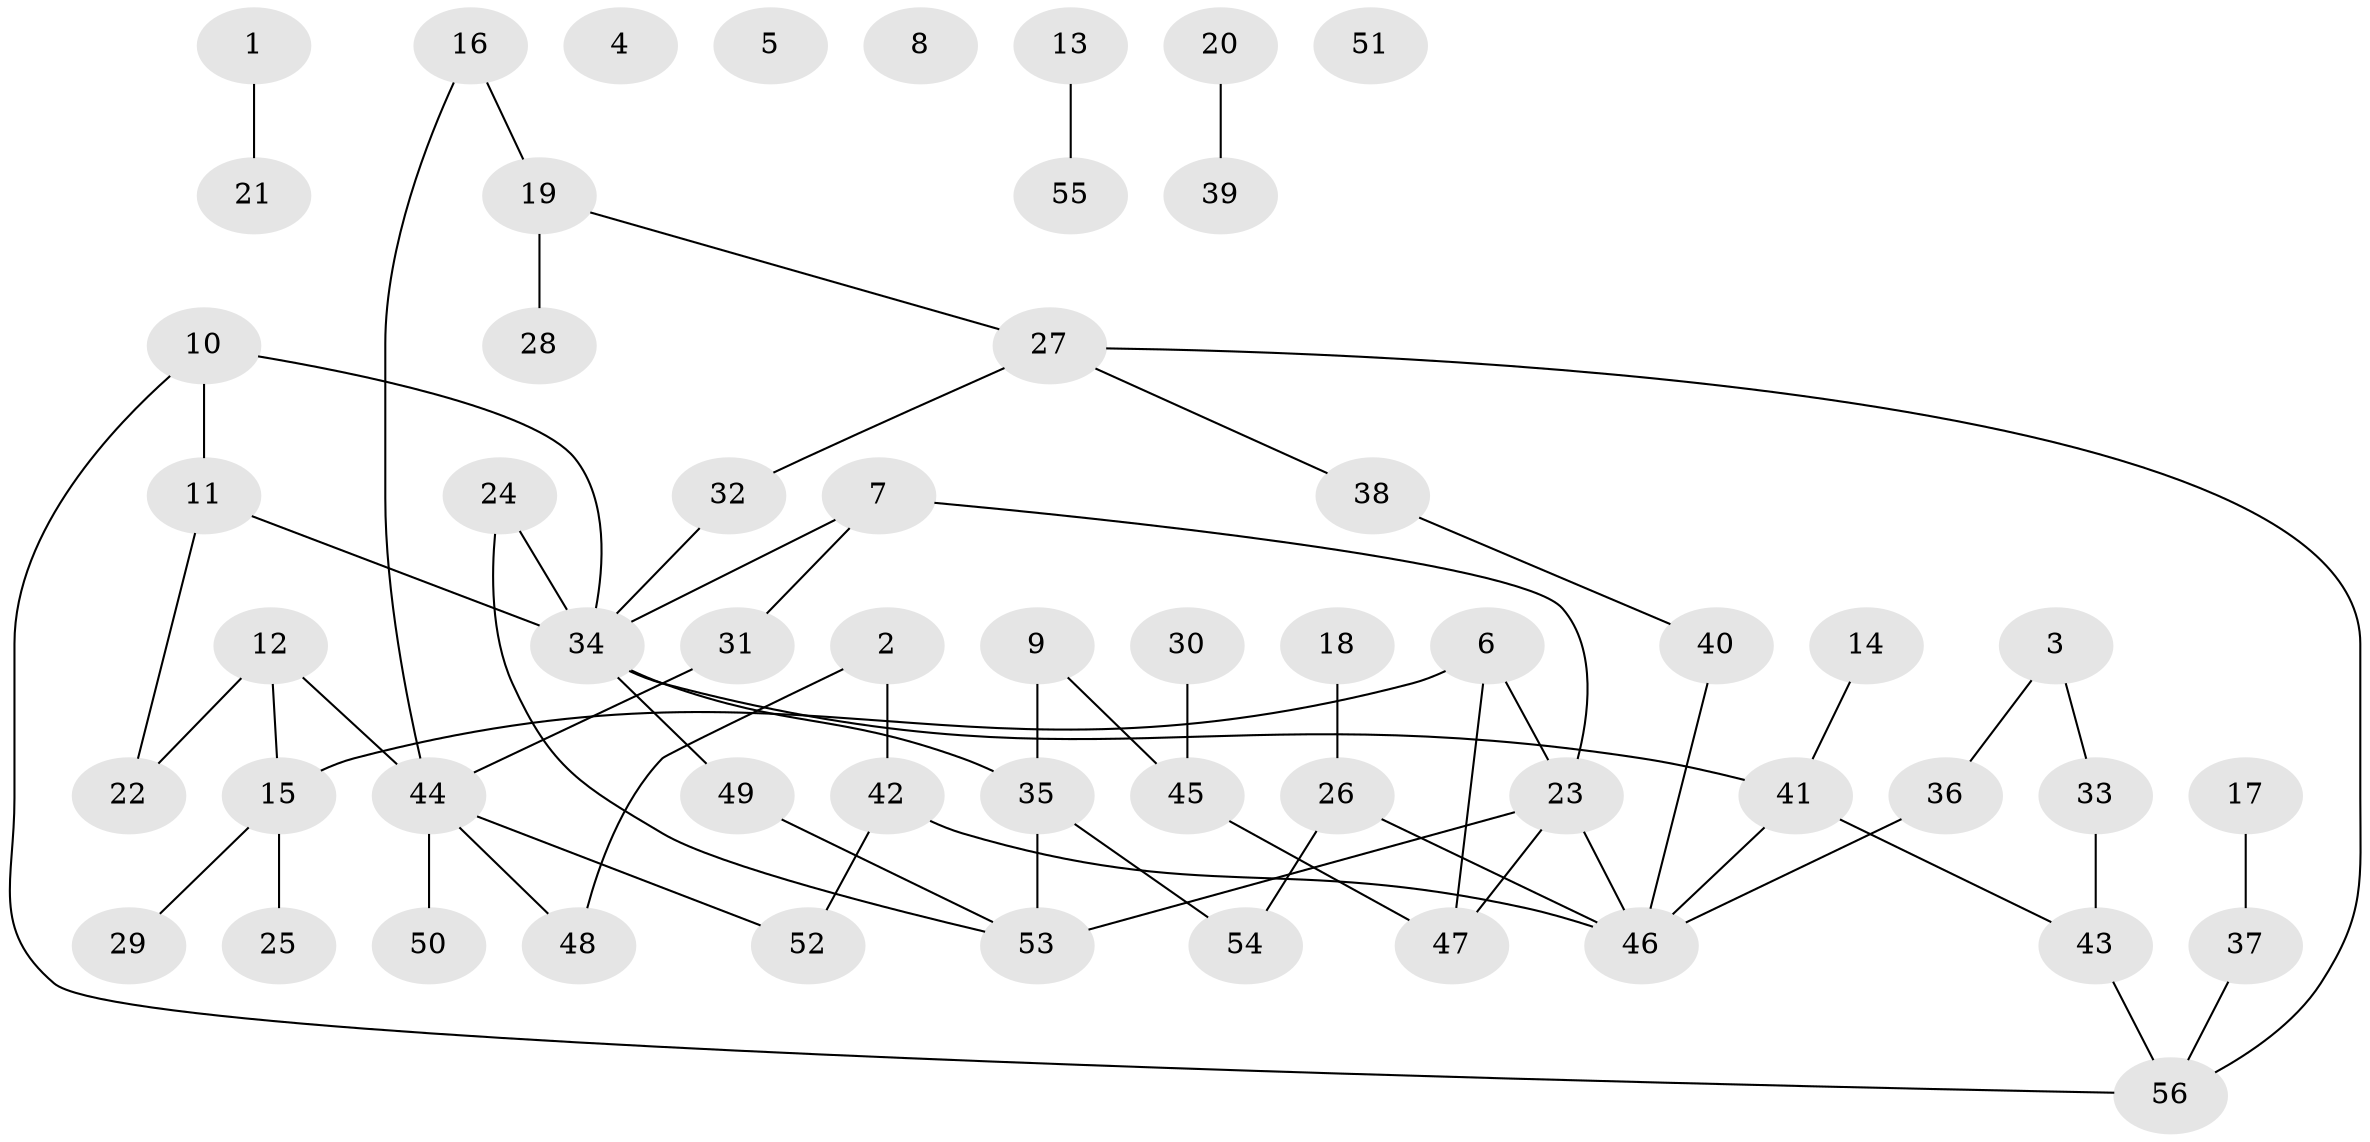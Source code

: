 // Generated by graph-tools (version 1.1) at 2025/13/03/09/25 04:13:00]
// undirected, 56 vertices, 65 edges
graph export_dot {
graph [start="1"]
  node [color=gray90,style=filled];
  1;
  2;
  3;
  4;
  5;
  6;
  7;
  8;
  9;
  10;
  11;
  12;
  13;
  14;
  15;
  16;
  17;
  18;
  19;
  20;
  21;
  22;
  23;
  24;
  25;
  26;
  27;
  28;
  29;
  30;
  31;
  32;
  33;
  34;
  35;
  36;
  37;
  38;
  39;
  40;
  41;
  42;
  43;
  44;
  45;
  46;
  47;
  48;
  49;
  50;
  51;
  52;
  53;
  54;
  55;
  56;
  1 -- 21;
  2 -- 42;
  2 -- 48;
  3 -- 33;
  3 -- 36;
  6 -- 15;
  6 -- 23;
  6 -- 47;
  7 -- 23;
  7 -- 31;
  7 -- 34;
  9 -- 35;
  9 -- 45;
  10 -- 11;
  10 -- 34;
  10 -- 56;
  11 -- 22;
  11 -- 34;
  12 -- 15;
  12 -- 22;
  12 -- 44;
  13 -- 55;
  14 -- 41;
  15 -- 25;
  15 -- 29;
  16 -- 19;
  16 -- 44;
  17 -- 37;
  18 -- 26;
  19 -- 27;
  19 -- 28;
  20 -- 39;
  23 -- 46;
  23 -- 47;
  23 -- 53;
  24 -- 34;
  24 -- 53;
  26 -- 46;
  26 -- 54;
  27 -- 32;
  27 -- 38;
  27 -- 56;
  30 -- 45;
  31 -- 44;
  32 -- 34;
  33 -- 43;
  34 -- 35;
  34 -- 41;
  34 -- 49;
  35 -- 53;
  35 -- 54;
  36 -- 46;
  37 -- 56;
  38 -- 40;
  40 -- 46;
  41 -- 43;
  41 -- 46;
  42 -- 46;
  42 -- 52;
  43 -- 56;
  44 -- 48;
  44 -- 50;
  44 -- 52;
  45 -- 47;
  49 -- 53;
}
